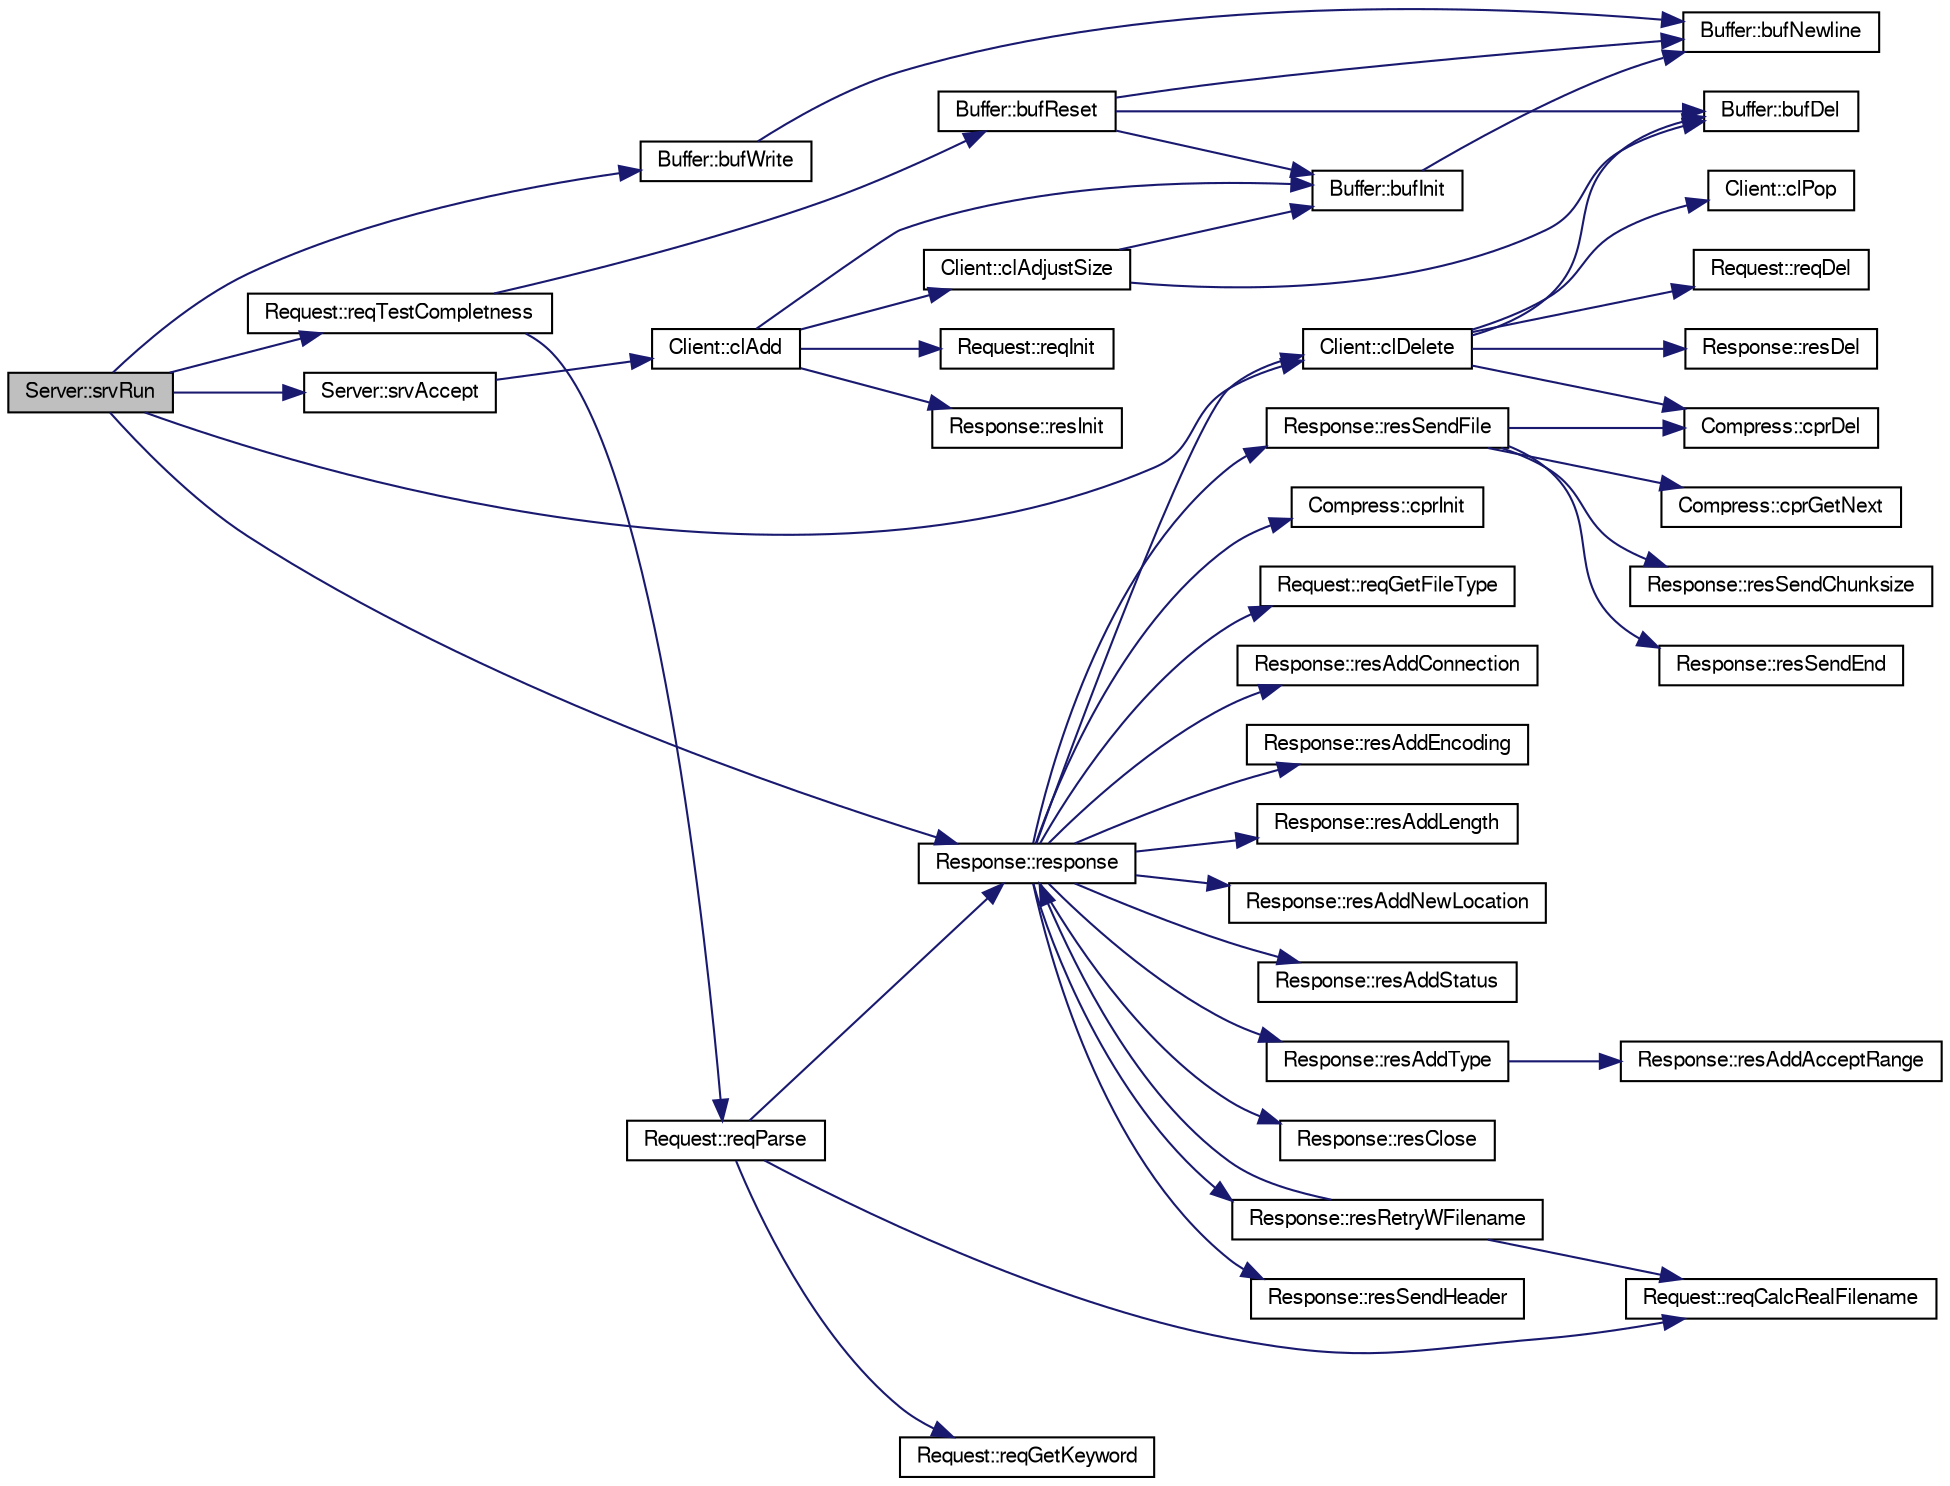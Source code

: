 digraph G
{
  bgcolor="transparent";
  edge [fontname="FreeSans",fontsize="10",labelfontname="FreeSans",labelfontsize="10"];
  node [fontname="FreeSans",fontsize="10",shape=record];
  rankdir=LR;
  Node1 [label="Server::srvRun",height=0.2,width=0.4,color="black", fillcolor="grey75", style="filled" fontcolor="black"];
  Node1 -> Node2 [color="midnightblue",fontsize="10",style="solid",fontname="FreeSans"];
  Node2 [label="Buffer::bufWrite",height=0.2,width=0.4,color="black",URL="$structBuffer.html#a3e5337ba8db19f59ed7a292a21e88a17"];
  Node2 -> Node3 [color="midnightblue",fontsize="10",style="solid",fontname="FreeSans"];
  Node3 [label="Buffer::bufNewline",height=0.2,width=0.4,color="black",URL="$structBuffer.html#a2aaf7842d21cddac1af65114ba3595c1"];
  Node1 -> Node4 [color="midnightblue",fontsize="10",style="solid",fontname="FreeSans"];
  Node4 [label="Client::clDelete",height=0.2,width=0.4,color="black",URL="$structClient.html#a5a71e07837642785fc1fa3c906be6641"];
  Node4 -> Node5 [color="midnightblue",fontsize="10",style="solid",fontname="FreeSans"];
  Node5 [label="Buffer::bufDel",height=0.2,width=0.4,color="black",URL="$structBuffer.html#aafeb7abc9a5efb42f635bfd1ce511174"];
  Node4 -> Node6 [color="midnightblue",fontsize="10",style="solid",fontname="FreeSans"];
  Node6 [label="Client::clPop",height=0.2,width=0.4,color="black",URL="$structClient.html#ad5ef034ece8fad9b6c63917babb1e961"];
  Node4 -> Node7 [color="midnightblue",fontsize="10",style="solid",fontname="FreeSans"];
  Node7 [label="Compress::cprDel",height=0.2,width=0.4,color="black",URL="$structCompress.html#a95898c0e81588af5fa5ca6b25c4b063a"];
  Node4 -> Node8 [color="midnightblue",fontsize="10",style="solid",fontname="FreeSans"];
  Node8 [label="Request::reqDel",height=0.2,width=0.4,color="black",URL="$structRequest.html#a70d3e4849cd7fa700424ba8ecd164504"];
  Node4 -> Node9 [color="midnightblue",fontsize="10",style="solid",fontname="FreeSans"];
  Node9 [label="Response::resDel",height=0.2,width=0.4,color="black",URL="$structResponse.html#af79882d4238ed5a756bf23f2e052ab79"];
  Node1 -> Node10 [color="midnightblue",fontsize="10",style="solid",fontname="FreeSans"];
  Node10 [label="Request::reqTestCompletness",height=0.2,width=0.4,color="black",URL="$structRequest.html#ae7c72d7a8e1b2f585445460334f7c210"];
  Node10 -> Node11 [color="midnightblue",fontsize="10",style="solid",fontname="FreeSans"];
  Node11 [label="Buffer::bufReset",height=0.2,width=0.4,color="black",URL="$structBuffer.html#a3138daa1ce10dccb3566251ffab742d8"];
  Node11 -> Node5 [color="midnightblue",fontsize="10",style="solid",fontname="FreeSans"];
  Node11 -> Node12 [color="midnightblue",fontsize="10",style="solid",fontname="FreeSans"];
  Node12 [label="Buffer::bufInit",height=0.2,width=0.4,color="black",URL="$structBuffer.html#ab8501a3e19d440f8b8745a03a859b4c8"];
  Node12 -> Node3 [color="midnightblue",fontsize="10",style="solid",fontname="FreeSans"];
  Node11 -> Node3 [color="midnightblue",fontsize="10",style="solid",fontname="FreeSans"];
  Node10 -> Node13 [color="midnightblue",fontsize="10",style="solid",fontname="FreeSans"];
  Node13 [label="Request::reqParse",height=0.2,width=0.4,color="black",URL="$structRequest.html#a3cc8f86cef8b75c6fb866bb6a7c32c77"];
  Node13 -> Node14 [color="midnightblue",fontsize="10",style="solid",fontname="FreeSans"];
  Node14 [label="Request::reqCalcRealFilename",height=0.2,width=0.4,color="black",URL="$structRequest.html#a8040d15208a13a48632c9323e0584fef"];
  Node13 -> Node15 [color="midnightblue",fontsize="10",style="solid",fontname="FreeSans"];
  Node15 [label="Request::reqGetKeyword",height=0.2,width=0.4,color="black",URL="$structRequest.html#acae7f02d18e48252b1c251aba393f003"];
  Node13 -> Node16 [color="midnightblue",fontsize="10",style="solid",fontname="FreeSans"];
  Node16 [label="Response::response",height=0.2,width=0.4,color="black",URL="$structResponse.html#a0735f41f650e4a0f3dff85b26aec75e3"];
  Node16 -> Node4 [color="midnightblue",fontsize="10",style="solid",fontname="FreeSans"];
  Node16 -> Node17 [color="midnightblue",fontsize="10",style="solid",fontname="FreeSans"];
  Node17 [label="Compress::cprInit",height=0.2,width=0.4,color="black",URL="$structCompress.html#a0ed2cdac6e32b1893d6bb986087beb0c"];
  Node16 -> Node18 [color="midnightblue",fontsize="10",style="solid",fontname="FreeSans"];
  Node18 [label="Request::reqGetFileType",height=0.2,width=0.4,color="black",URL="$structRequest.html#a3e5d99816a844b54870b949ef133b5b8"];
  Node16 -> Node19 [color="midnightblue",fontsize="10",style="solid",fontname="FreeSans"];
  Node19 [label="Response::resAddConnection",height=0.2,width=0.4,color="black",URL="$structResponse.html#a9196ca37512073ab12a3f1d0604d00b4"];
  Node16 -> Node20 [color="midnightblue",fontsize="10",style="solid",fontname="FreeSans"];
  Node20 [label="Response::resAddEncoding",height=0.2,width=0.4,color="black",URL="$structResponse.html#af412275d3ecc110ec13a1cef30fb7903"];
  Node16 -> Node21 [color="midnightblue",fontsize="10",style="solid",fontname="FreeSans"];
  Node21 [label="Response::resAddLength",height=0.2,width=0.4,color="black",URL="$structResponse.html#a056ba9e8415e693fb71d2050ca95ede6"];
  Node16 -> Node22 [color="midnightblue",fontsize="10",style="solid",fontname="FreeSans"];
  Node22 [label="Response::resAddNewLocation",height=0.2,width=0.4,color="black",URL="$structResponse.html#aed141a145714552b89c386aaff5d443e"];
  Node16 -> Node23 [color="midnightblue",fontsize="10",style="solid",fontname="FreeSans"];
  Node23 [label="Response::resAddStatus",height=0.2,width=0.4,color="black",URL="$structResponse.html#ac01b79b7e9e30b9d2760e936c09a0e4e"];
  Node16 -> Node24 [color="midnightblue",fontsize="10",style="solid",fontname="FreeSans"];
  Node24 [label="Response::resAddType",height=0.2,width=0.4,color="black",URL="$structResponse.html#a90c582d3daeead0fb68cc384781604e3"];
  Node24 -> Node25 [color="midnightblue",fontsize="10",style="solid",fontname="FreeSans"];
  Node25 [label="Response::resAddAcceptRange",height=0.2,width=0.4,color="black",URL="$structResponse.html#ab351012a831b8274a92856bc09902100"];
  Node16 -> Node26 [color="midnightblue",fontsize="10",style="solid",fontname="FreeSans"];
  Node26 [label="Response::resClose",height=0.2,width=0.4,color="black",URL="$structResponse.html#ac0ede3f5c546e4d166446be33b9a463f"];
  Node16 -> Node27 [color="midnightblue",fontsize="10",style="solid",fontname="FreeSans"];
  Node27 [label="Response::resRetryWFilename",height=0.2,width=0.4,color="black",URL="$structResponse.html#aecb6582874122f9e29074eef8cf2c05b"];
  Node27 -> Node14 [color="midnightblue",fontsize="10",style="solid",fontname="FreeSans"];
  Node27 -> Node16 [color="midnightblue",fontsize="10",style="solid",fontname="FreeSans"];
  Node16 -> Node28 [color="midnightblue",fontsize="10",style="solid",fontname="FreeSans"];
  Node28 [label="Response::resSendFile",height=0.2,width=0.4,color="black",URL="$structResponse.html#a5965b95b0d4ff2f33a5dcd0c25c5026f"];
  Node28 -> Node7 [color="midnightblue",fontsize="10",style="solid",fontname="FreeSans"];
  Node28 -> Node29 [color="midnightblue",fontsize="10",style="solid",fontname="FreeSans"];
  Node29 [label="Compress::cprGetNext",height=0.2,width=0.4,color="black",URL="$structCompress.html#a87697ac2962119c4bd642b510cfa529c"];
  Node28 -> Node30 [color="midnightblue",fontsize="10",style="solid",fontname="FreeSans"];
  Node30 [label="Response::resSendChunksize",height=0.2,width=0.4,color="black",URL="$structResponse.html#a68277b0981745f4d62f8e9dcd767e203"];
  Node28 -> Node31 [color="midnightblue",fontsize="10",style="solid",fontname="FreeSans"];
  Node31 [label="Response::resSendEnd",height=0.2,width=0.4,color="black",URL="$structResponse.html#a63ac9b985f46a615ea6a05c10f8fda2a"];
  Node16 -> Node32 [color="midnightblue",fontsize="10",style="solid",fontname="FreeSans"];
  Node32 [label="Response::resSendHeader",height=0.2,width=0.4,color="black",URL="$structResponse.html#aa1c03e4e367f7a7e92f0faddcd12f81a"];
  Node1 -> Node16 [color="midnightblue",fontsize="10",style="solid",fontname="FreeSans"];
  Node1 -> Node33 [color="midnightblue",fontsize="10",style="solid",fontname="FreeSans"];
  Node33 [label="Server::srvAccept",height=0.2,width=0.4,color="black",URL="$structServer.html#aa1c268fdbdf7ccd5aceec88f24eaeb2b"];
  Node33 -> Node34 [color="midnightblue",fontsize="10",style="solid",fontname="FreeSans"];
  Node34 [label="Client::clAdd",height=0.2,width=0.4,color="black",URL="$structClient.html#a517beb6363df101c03416bf906d1c735"];
  Node34 -> Node12 [color="midnightblue",fontsize="10",style="solid",fontname="FreeSans"];
  Node34 -> Node35 [color="midnightblue",fontsize="10",style="solid",fontname="FreeSans"];
  Node35 [label="Client::clAdjustSize",height=0.2,width=0.4,color="black",URL="$structClient.html#ab91ac822c4e44054e36ab4223bd9ef79"];
  Node35 -> Node5 [color="midnightblue",fontsize="10",style="solid",fontname="FreeSans"];
  Node35 -> Node12 [color="midnightblue",fontsize="10",style="solid",fontname="FreeSans"];
  Node34 -> Node36 [color="midnightblue",fontsize="10",style="solid",fontname="FreeSans"];
  Node36 [label="Request::reqInit",height=0.2,width=0.4,color="black",URL="$structRequest.html#a11d134a091214f97d05a4a112abb6ba9"];
  Node34 -> Node37 [color="midnightblue",fontsize="10",style="solid",fontname="FreeSans"];
  Node37 [label="Response::resInit",height=0.2,width=0.4,color="black",URL="$structResponse.html#a33835932b036d57040f789b982afa1ec"];
}
